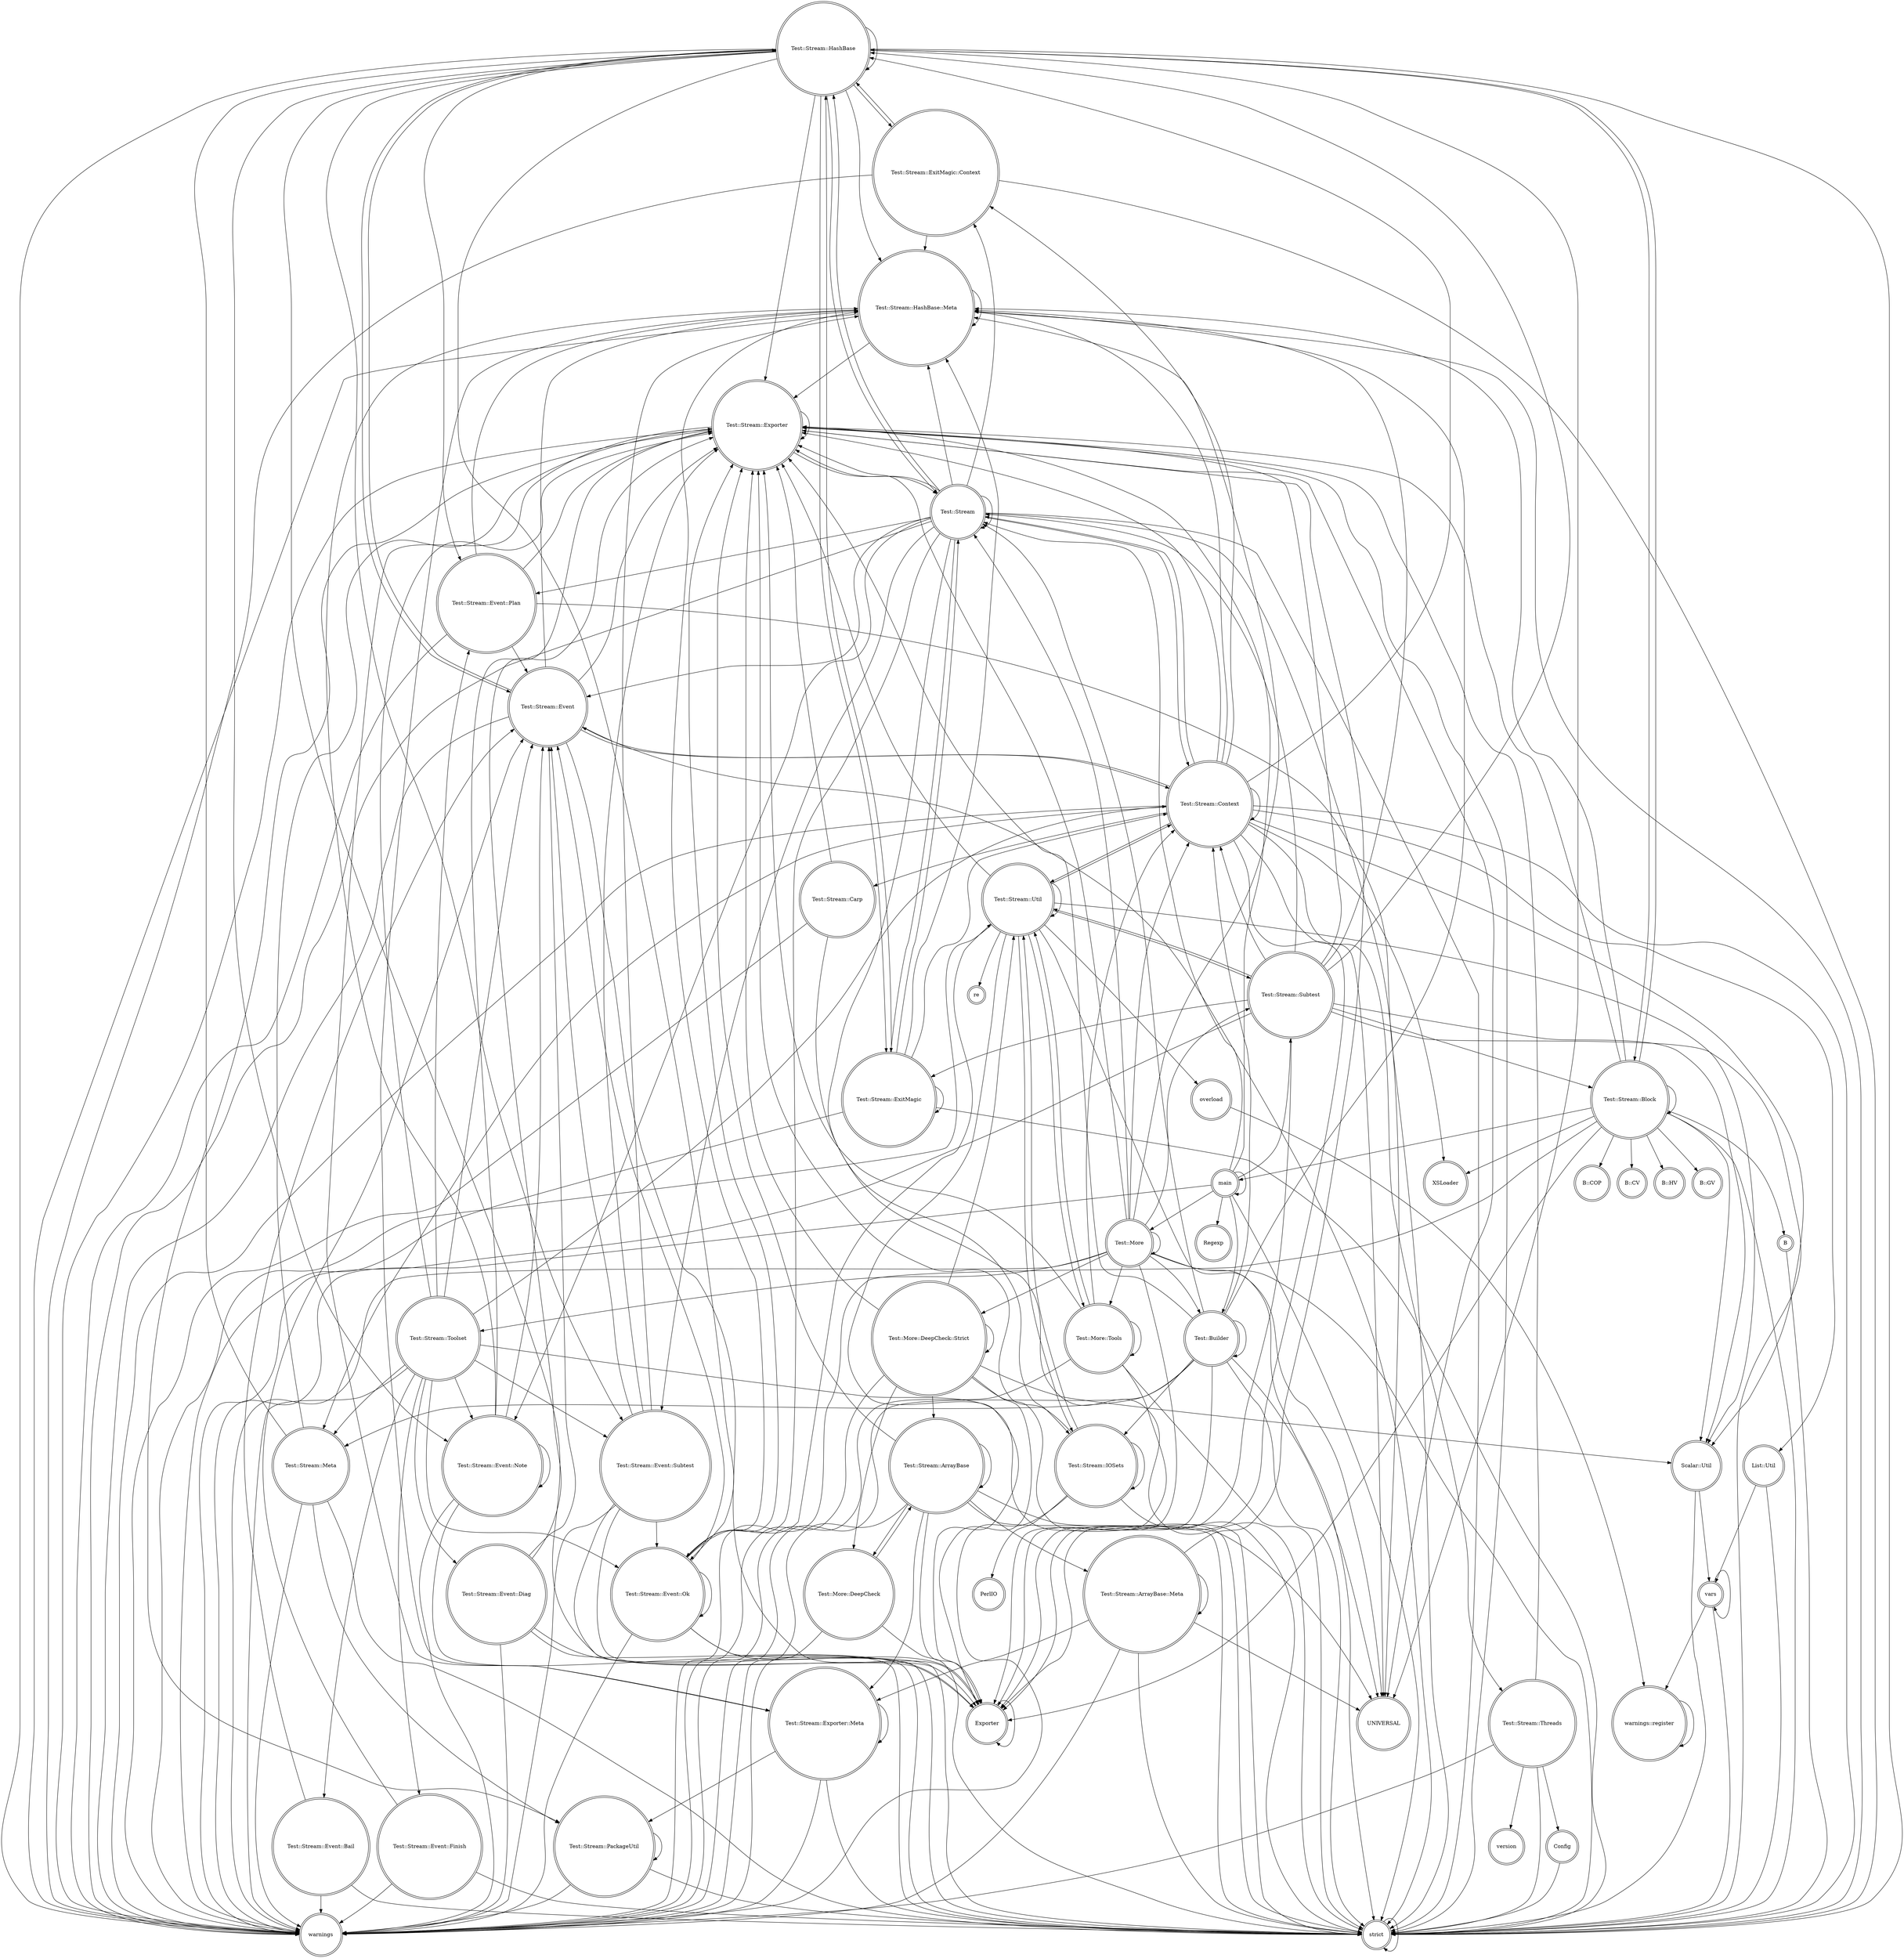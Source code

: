 digraph {
graph [overlap=false]
node [shape=doublecircle];
"Test::Stream::HashBase" -> "Test::Stream::ExitMagic::Context";
"Test::Builder" -> "warnings";
"Test::Stream" -> "Test::Stream::Event";
"main" -> "Test::Stream";
"Test::Stream::Subtest" -> "Exporter";
"Test::Stream::Subtest" -> "Scalar::Util";
"Test::Stream::HashBase" -> "Test::Stream::ExitMagic";
"Test::Stream::Exporter::Meta" -> "strict";
"Test::Stream::Event::Finish" -> "strict";
"Test::Stream::Subtest" -> "Test::Stream::ExitMagic";
"Test::Stream::Exporter" -> "strict";
"main" -> "warnings";
"Test::Stream::Event::Ok" -> "Test::Stream::HashBase::Meta";
"Test::More" -> "Test::Stream::Toolset";
"Scalar::Util" -> "strict";
"Test::Stream::Event::Subtest" -> "Test::Stream::HashBase::Meta";
"Test::Stream::Subtest" -> "Test::Stream::Context";
"Test::Stream::Subtest" -> "Test::Stream::HashBase";
"main" -> "Test::Stream::Exporter";
"Test::Stream::Context" -> "Test::Stream::Carp";
"Test::Stream::Util" -> "Exporter";
"Test::Stream::Block" -> "B";
"Test::Stream::Carp" -> "Test::Stream::Exporter";
"Test::Stream::PackageUtil" -> "strict";
"Test::Stream::HashBase::Meta" -> "Test::Stream::HashBase::Meta";
"Test::Stream::Util" -> "Test::Stream::Subtest";
"Test::Stream::Subtest" -> "Test::Stream::Util";
"Test::Stream::Util" -> "re";
"Test::Builder" -> "Test::Stream::HashBase::Meta";
"Test::Stream::Threads" -> "strict";
"Test::Stream" -> "strict";
"Test::Stream::PackageUtil" -> "Test::Stream::PackageUtil";
"Test::More::DeepCheck::Strict" -> "Test::More::DeepCheck";
"Test::Stream::Util" -> "warnings";
"Test::Stream::Context" -> "warnings";
"Test::Stream::ArrayBase::Meta" -> "Test::Stream::Exporter::Meta";
"Test::Stream::ArrayBase::Meta" -> "UNIVERSAL";
"Config" -> "strict";
"Test::Stream::HashBase" -> "Test::Stream";
"Test::Stream::Event::Note" -> "strict";
"vars" -> "strict";
"Test::Stream::Util" -> "Scalar::Util";
"Test::Stream::Util" -> "Test::Stream::IOSets";
"Test::Stream::Threads" -> "version";
"Test::Stream::Context" -> "Test::Stream::HashBase";
"Test::Stream::HashBase" -> "Test::Stream::Event::Ok";
"Test::Stream::Context" -> "Scalar::Util";
"Test::More::Tools" -> "Test::Stream::Util";
"Test::Stream::Context" -> "Test::Stream::Event";
"Test::Stream::Event" -> "strict";
"Test::Stream::Carp" -> "strict";
"Test::Stream::Util" -> "Test::More::Tools";
"Test::Stream::IOSets" -> "warnings";
"Test::Stream::ArrayBase" -> "Test::Stream::ArrayBase";
"Test::More::Tools" -> "Test::More::Tools";
"Test::Stream::Event::Diag" -> "Exporter";
"Test::Builder" -> "Test::Stream::Meta";
"main" -> "main";
"Test::Stream::HashBase" -> "Test::Stream::Block";
"Test::Stream::Event::Subtest" -> "Test::Stream::Event";
"Test::More::DeepCheck::Strict" -> "strict";
"Test::Stream::Subtest" -> "Test::Stream::Exporter";
"Test::Stream::ArrayBase::Meta" -> "Test::Stream::Exporter";
"Test::Stream::Toolset" -> "Test::Stream::Context";
"Test::Stream::Block" -> "B::COP";
"Test::Stream::Event" -> "Test::Stream::Context";
"strict" -> "strict";
"Test::Stream::Exporter" -> "Test::Stream::Exporter::Meta";
"Test::More" -> "UNIVERSAL";
"Test::Stream" -> "Test::Stream::Event::Subtest";
"Test::Stream::Toolset" -> "Test::Stream::Event::Diag";
"Test::Stream::Event::Ok" -> "warnings";
"Test::Stream::Event::Ok" -> "Exporter";
"Test::Stream::Event::Diag" -> "warnings";
"Test::Stream::Event::Ok" -> "Test::Stream::Event::Ok";
"Test::Stream" -> "Test::Stream::ExitMagic::Context";
"Test::Stream::Context" -> "Test::Stream::Context";
"Test::Builder" -> "Test::Stream::Context";
"Test::Stream::Meta" -> "Test::Stream::Exporter";
"Test::More" -> "Test::Stream::HashBase::Meta";
"Test::Stream::Event::Subtest" -> "Test::Stream::Event::Ok";
"Test::Stream::Event::Note" -> "Test::Stream::Exporter";
"Test::More" -> "Test::Stream::Context";
"Test::Stream::Block" -> "warnings";
"Test::Stream::Toolset" -> "Test::Stream::Event::Finish";
"Test::Stream::Event" -> "warnings";
"Test::Stream::Util" -> "overload";
"Test::Stream::Toolset" -> "Test::Stream::Event::Subtest";
"Test::Builder" -> "strict";
"Test::More::Tools" -> "Test::Stream::Context";
"Test::Stream::Context" -> "Test::Stream::Threads";
"Test::Stream::IOSets" -> "PerlIO";
"Test::Stream::Threads" -> "Test::Stream::Exporter";
"Test::Stream::Context" -> "Test::Stream";
"Test::Stream::IOSets" -> "Test::Stream::Util";
"Test::Stream::Event::Note" -> "Test::Stream::HashBase::Meta";
"Test::Stream::Event" -> "Exporter";
"Test::Stream::IOSets" -> "strict";
"Test::Stream::Event::Plan" -> "Test::Stream::Exporter";
"Test::Stream::Toolset" -> "Test::Stream::Event::Plan";
"Test::More::DeepCheck" -> "Test::Stream::ArrayBase";
"overload" -> "warnings::register";
"vars" -> "warnings::register";
"main" -> "Test::Stream::Subtest";
"Test::Stream::Toolset" -> "warnings";
"Test::Stream::Threads" -> "Config";
"Test::Stream::Event::Bail" -> "strict";
"Test::Stream::Context" -> "Test::Stream::ExitMagic::Context";
"Test::Stream" -> "Test::Stream::Event::Note";
"Test::Stream::Event::Ok" -> "strict";
"warnings::register" -> "warnings::register";
"Test::Stream" -> "warnings";
"Test::Stream::Toolset" -> "Test::Stream::Exporter";
"Test::Stream" -> "Test::Stream::IOSets";
"Test::Stream::HashBase" -> "Test::Stream::Event::Note";
"Test::Stream::Context" -> "Test::Stream::Meta";
"Test::Stream::Subtest" -> "Test::Stream";
"Test::More" -> "Test::More::DeepCheck::Strict";
"Test::Stream::ExitMagic" -> "strict";
"Test::Stream::HashBase" -> "Test::Stream::Event::Plan";
"Test::Stream" -> "Test::Stream::Context";
"Test::Stream::HashBase" -> "UNIVERSAL";
"Test::Stream::Context" -> "XSLoader";
"Test::More::Tools" -> "warnings";
"main" -> "strict";
"Test::Stream::Toolset" -> "Test::Stream::Event::Bail";
"Test::Stream" -> "Test::Stream::HashBase::Meta";
"Test::Stream::ExitMagic::Context" -> "warnings";
"B" -> "strict";
"Test::Stream::Toolset" -> "Test::Stream::Meta";
"Test::More" -> "Test::More";
"Test::More::DeepCheck" -> "warnings";
"Test::Stream::Subtest" -> "strict";
"Test::Stream::Context" -> "UNIVERSAL";
"Test::Stream::HashBase" -> "strict";
"Test::More::Tools" -> "strict";
"Test::Stream::Meta" -> "warnings";
"Test::Stream::Block" -> "Test::Stream::Exporter";
"Test::Stream::Event::Subtest" -> "Test::Stream::Exporter";
"Scalar::Util" -> "vars";
"Test::Stream::ExitMagic::Context" -> "Test::Stream::HashBase::Meta";
"Test::Builder" -> "UNIVERSAL";
"Test::More::DeepCheck::Strict" -> "Scalar::Util";
"Test::Stream" -> "Test::Stream::Exporter";
"Test::Stream::Exporter::Meta" -> "Test::Stream::Exporter::Meta";
"Test::More" -> "Test::More::Tools";
"Test::More" -> "Test::Stream";
"Test::Stream::ArrayBase::Meta" -> "strict";
"Test::More::Tools" -> "Exporter";
"Test::Stream::Util" -> "Test::Stream::Util";
"Test::Stream::Exporter" -> "Test::Stream";
"Test::Stream" -> "Test::Stream::ExitMagic";
"Test::Stream::HashBase::Meta" -> "warnings";
"Test::Stream::Block" -> "main";
"Test::Stream::Meta" -> "strict";
"Test::More" -> "strict";
"Test::Stream::Event::Finish" -> "Test::Stream::Event";
"Test::Stream::Event::Ok" -> "Test::Stream::Event";
"Test::Stream::ExitMagic" -> "Test::Stream::HashBase";
"Test::Stream::Event" -> "Test::Stream::HashBase";
"Test::Stream::PackageUtil" -> "warnings";
"Test::More::DeepCheck" -> "strict";
"Test::Stream::IOSets" -> "Test::Stream::IOSets";
"Test::Stream::ExitMagic" -> "Test::Stream::HashBase::Meta";
"Test::Stream::Event" -> "Test::Stream::HashBase::Meta";
"Test::Stream::Context" -> "Test::Stream::Util";
"Test::Stream::HashBase" -> "Test::Stream::Exporter";
"main" -> "Test::More";
"Test::Stream::Event::Ok" -> "Test::Stream::Util";
"Test::Stream::Block" -> "Test::Stream::HashBase";
"Test::More::DeepCheck::Strict" -> "Exporter";
"Test::More::DeepCheck::Strict" -> "Test::Stream::Exporter";
"Test::Stream::HashBase" -> "Test::Stream::HashBase";
"Test::Stream::ExitMagic::Context" -> "Test::Stream::HashBase";
"Test::Stream::Util" -> "strict";
"Test::Stream::Block" -> "strict";
"Test::More" -> "Test::Stream::Exporter";
"Test::Stream::HashBase" -> "Exporter";
"Test::More::DeepCheck::Strict" -> "Test::Stream::ArrayBase";
"Test::Stream::Event::Ok" -> "Test::Stream::Exporter";
"Test::Stream" -> "UNIVERSAL";
"Test::Stream::ExitMagic" -> "Test::Stream::ExitMagic";
"Test::Stream::Block" -> "Scalar::Util";
"Test::Stream::HashBase::Meta" -> "Test::Stream::Exporter::Meta";
"Test::Stream::Exporter" -> "Test::Stream::PackageUtil";
"Exporter" -> "Exporter";
"Test::Stream::Block" -> "B::CV";
"Test::Stream::ArrayBase" -> "Test::More::DeepCheck";
"Test::More::DeepCheck::Strict" -> "Test::Stream::Util";
"List::Util" -> "vars";
"Test::Stream::Event::Note" -> "Test::Stream::Event::Note";
"Test::Stream::Subtest" -> "Test::Stream::HashBase::Meta";
"Test::Stream::Event::Plan" -> "Test::Stream::HashBase::Meta";
"Test::Stream" -> "Test::Stream::Event::Plan";
"Test::More::DeepCheck::Strict" -> "warnings";
"Test::Stream::ExitMagic" -> "Test::Stream";
"Test::Stream" -> "Test::Stream";
"Test::Stream::Event::Plan" -> "Test::Stream::Event";
"Test::Stream::Util" -> "Test::Stream::Exporter";
"Test::Builder" -> "Test::Stream::Exporter";
"Test::Stream::Exporter::Meta" -> "Test::Stream::PackageUtil";
"Test::Stream::Context" -> "Exporter";
"Test::Stream::Event::Finish" -> "warnings";
"Test::Builder" -> "Test::Stream::IOSets";
"vars" -> "vars";
"Test::Stream::ExitMagic" -> "Test::Stream::Context";
"Test::Stream::Event::Diag" -> "Test::Stream::Exporter";
"Test::Stream::HashBase" -> "Test::Stream::HashBase::Meta";
"Test::Stream::Block" -> "Test::Stream::HashBase::Meta";
"Test::Stream::ArrayBase" -> "Test::Stream::Exporter::Meta";
"main" -> "Test::Builder";
"Test::Builder" -> "Exporter";
"Test::Stream::Block" -> "Exporter";
"Test::Stream::Exporter" -> "warnings";
"Test::Stream::Subtest" -> "warnings";
"Test::Stream::ArrayBase" -> "warnings";
"Test::Stream::Context" -> "strict";
"List::Util" -> "strict";
"Test::Stream::ArrayBase" -> "strict";
"Test::Stream::Toolset" -> "Test::Stream::Event::Ok";
"Test::Stream::ArrayBase::Meta" -> "warnings";
"Test::Stream::Block" -> "XSLoader";
"Test::Stream::Meta" -> "Test::Stream::HashBase";
"Test::Stream::ArrayBase" -> "UNIVERSAL";
"Test::Stream::ArrayBase" -> "Exporter";
"Test::Stream::Threads" -> "warnings";
"Test::Stream::Exporter" -> "Test::Stream::Exporter";
"Test::Stream::HashBase::Meta" -> "Test::Stream::Exporter";
"Test::More::DeepCheck::Strict" -> "Test::More::DeepCheck::Strict";
"Test::Stream" -> "Test::Stream::HashBase";
"Test::Stream::Block" -> "Test::Stream::Block";
"Test::Stream::ArrayBase" -> "Test::Stream::Exporter";
"Test::More" -> "warnings";
"Test::Stream::Event::Diag" -> "Test::Stream::Event";
"Test::Stream::Context" -> "List::Util";
"Test::Stream::Carp" -> "warnings";
"Test::Stream::Event::Note" -> "warnings";
"Test::Stream::Toolset" -> "Test::Stream::Event";
"Test::Stream::Event::Subtest" -> "strict";
"Test::Stream::Event::Bail" -> "warnings";
"Test::Stream::Block" -> "B::HV";
"Test::Stream::ArrayBase" -> "Test::Stream::ArrayBase::Meta";
"Test::Stream::Exporter::Meta" -> "warnings";
"Test::Stream::ArrayBase::Meta" -> "Test::Stream::ArrayBase::Meta";
"Test::Stream::Event::Subtest" -> "Exporter";
"Test::Stream::Event::Plan" -> "warnings";
"Test::More" -> "Test::Stream::Subtest";
"Test::Stream::Util" -> "Test::Stream::Context";
"Test::More" -> "Test::Builder";
"Test::Stream::Block" -> "B::GV";
"Test::Stream::Context" -> "Test::Stream::Exporter";
"Test::Builder" -> "Test::Stream";
"Test::Stream::ExitMagic::Context" -> "strict";
"Test::More" -> "Exporter";
"Test::Stream::HashBase" -> "Test::Stream::Event";
"Test::Stream::Event::Diag" -> "strict";
"Test::Stream::Event::Bail" -> "Test::Stream::Event";
"main" -> "Regexp";
"Test::Builder" -> "Test::Builder";
"Test::Stream::Event::Subtest" -> "warnings";
"Test::Stream::ExitMagic" -> "warnings";
"Test::Stream::HashBase::Meta" -> "strict";
"Test::Stream::Context" -> "Test::Stream::HashBase::Meta";
"Test::Stream::Toolset" -> "strict";
"Test::Stream::Event" -> "Test::Stream::Exporter";
"Test::Stream::Event::Note" -> "Test::Stream::Event";
"Test::Stream" -> "Test::Stream::Event::Ok";
"Test::Stream::Exporter" -> "UNIVERSAL";
"Test::Stream::Meta" -> "Test::Stream::PackageUtil";
"Test::Stream::Subtest" -> "Test::Stream::Block";
"Test::Stream::Event::Plan" -> "strict";
"Test::Stream::Toolset" -> "Test::Stream::Event::Note";
"Test::More::Tools" -> "Test::Stream::Exporter";
"Test::Stream::HashBase" -> "warnings";
"Test::Stream::IOSets" -> "Test::Stream::Exporter";
"Test::Stream::HashBase" -> "Test::Stream::Event::Subtest";
}
